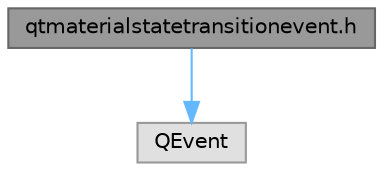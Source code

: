 digraph "qtmaterialstatetransitionevent.h"
{
 // LATEX_PDF_SIZE
  bgcolor="transparent";
  edge [fontname=Helvetica,fontsize=10,labelfontname=Helvetica,labelfontsize=10];
  node [fontname=Helvetica,fontsize=10,shape=box,height=0.2,width=0.4];
  Node1 [id="Node000001",label="qtmaterialstatetransitionevent.h",height=0.2,width=0.4,color="gray40", fillcolor="grey60", style="filled", fontcolor="black",tooltip="定义 QtMaterialStateTransitionEvent 类和状态转换类型枚举"];
  Node1 -> Node2 [id="edge1_Node000001_Node000002",color="steelblue1",style="solid",tooltip=" "];
  Node2 [id="Node000002",label="QEvent",height=0.2,width=0.4,color="grey60", fillcolor="#E0E0E0", style="filled",tooltip=" "];
}

